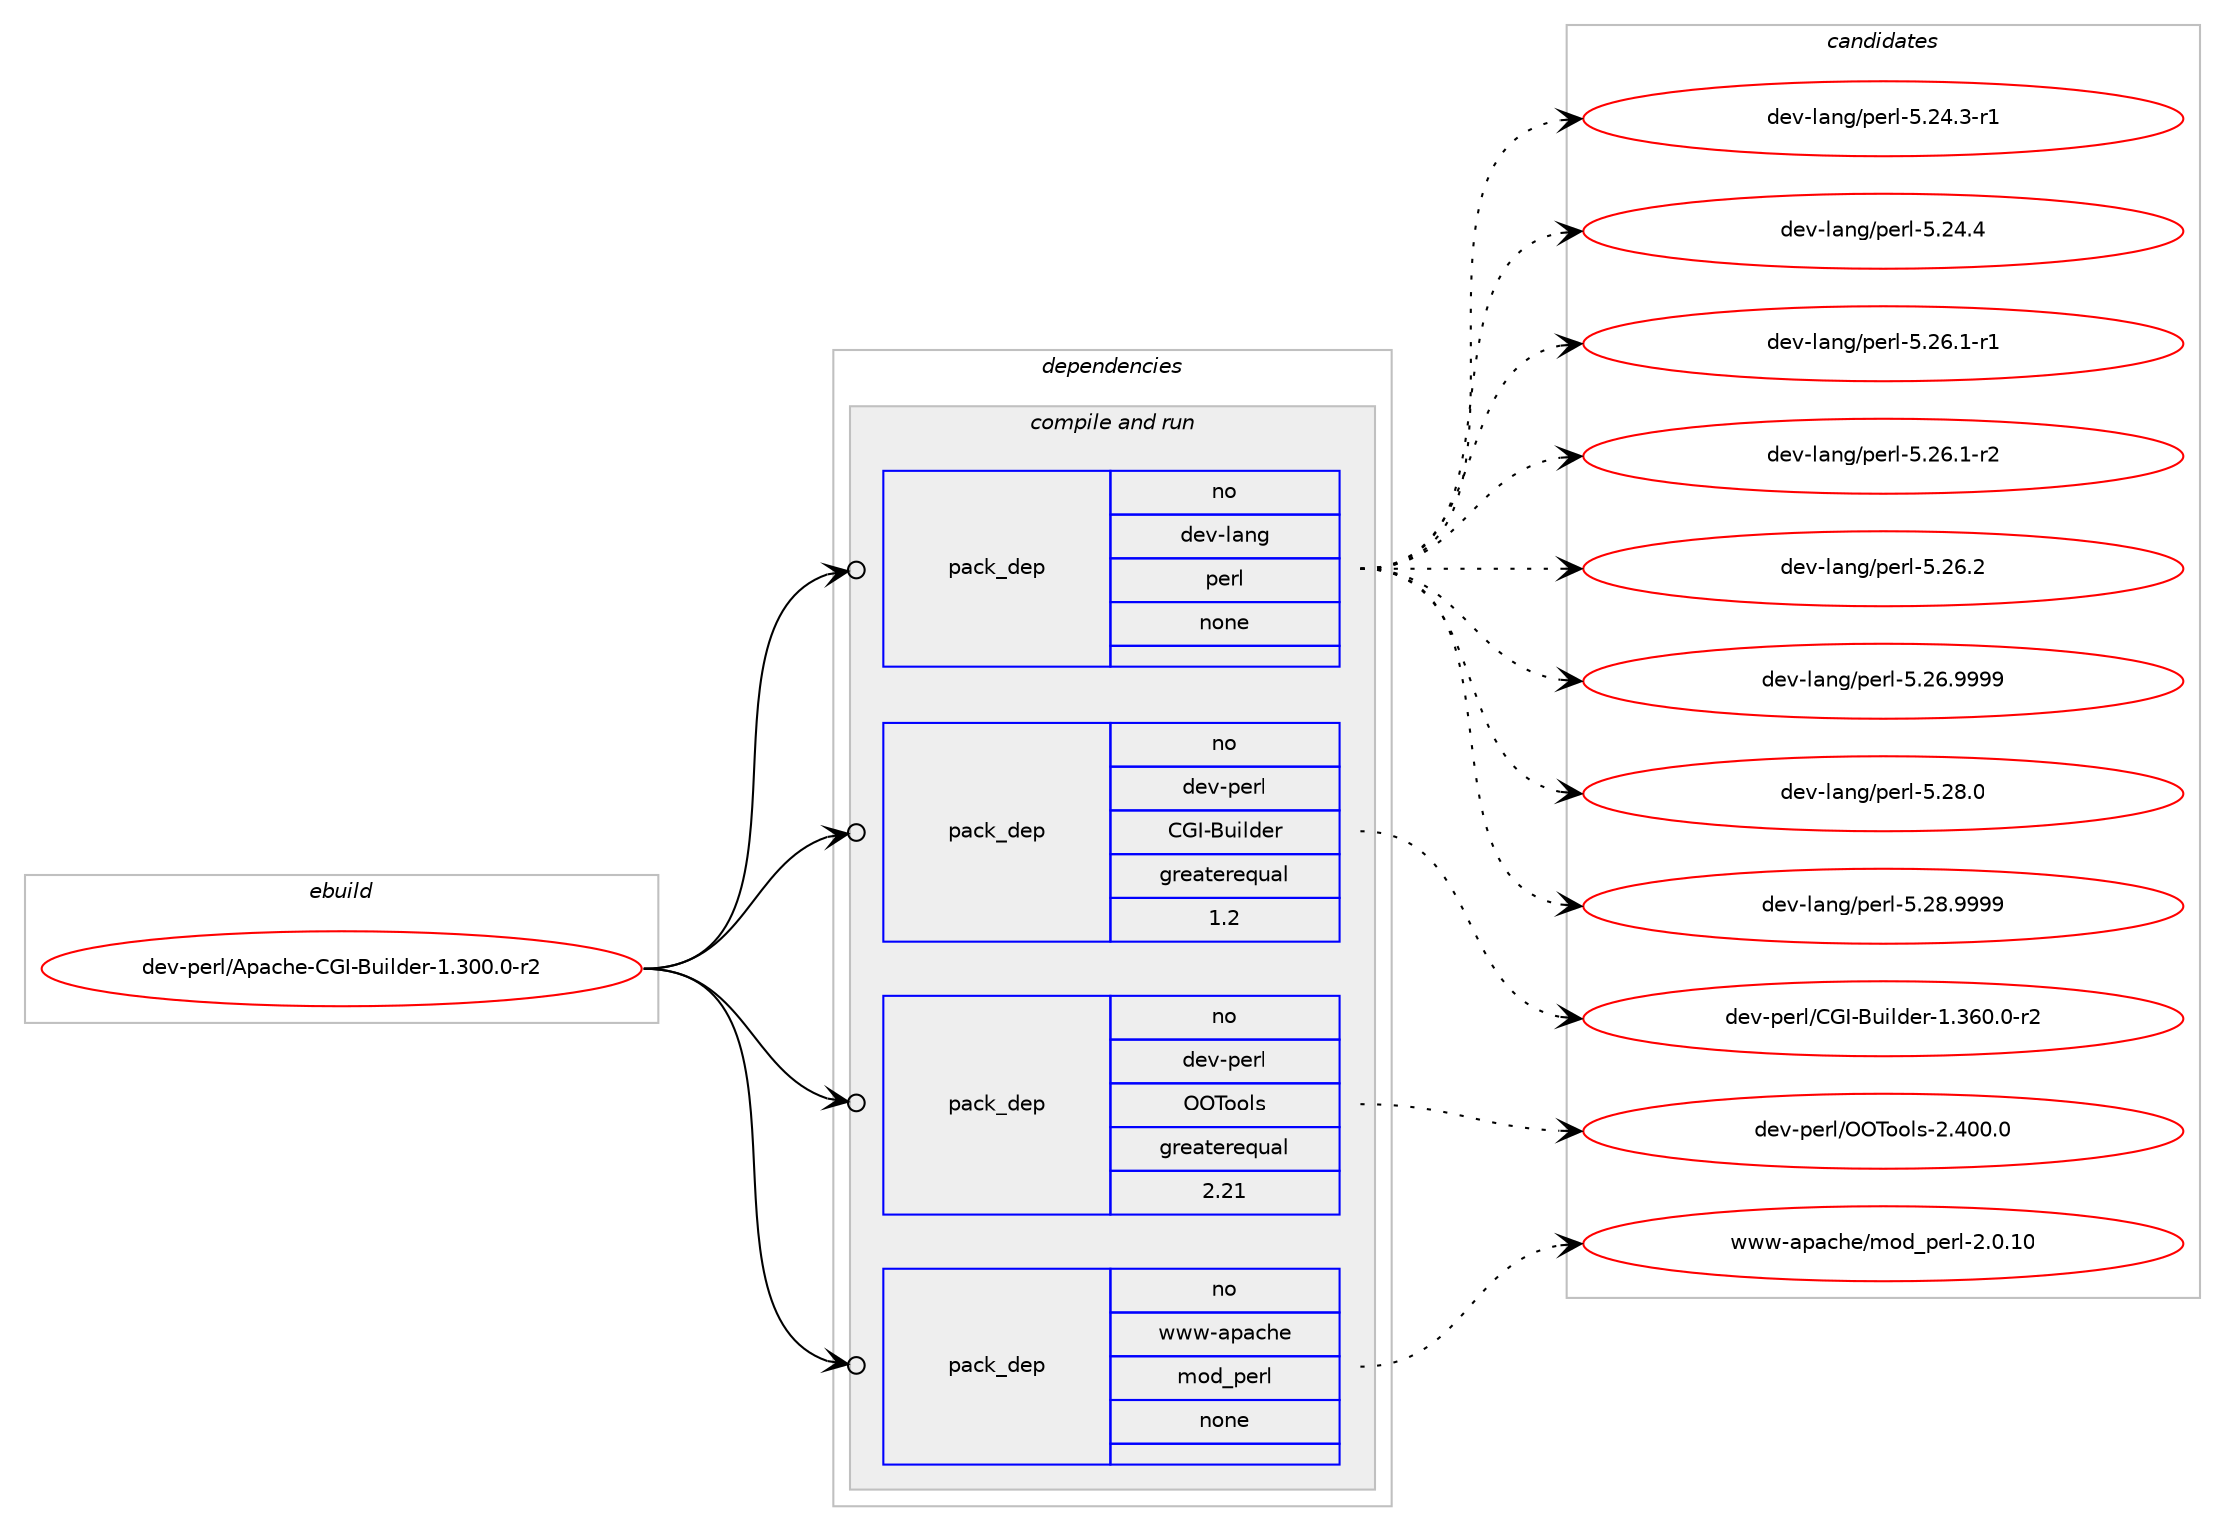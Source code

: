 digraph prolog {

# *************
# Graph options
# *************

newrank=true;
concentrate=true;
compound=true;
graph [rankdir=LR,fontname=Helvetica,fontsize=10,ranksep=1.5];#, ranksep=2.5, nodesep=0.2];
edge  [arrowhead=vee];
node  [fontname=Helvetica,fontsize=10];

# **********
# The ebuild
# **********

subgraph cluster_leftcol {
color=gray;
rank=same;
label=<<i>ebuild</i>>;
id [label="dev-perl/Apache-CGI-Builder-1.300.0-r2", color=red, width=4, href="../dev-perl/Apache-CGI-Builder-1.300.0-r2.svg"];
}

# ****************
# The dependencies
# ****************

subgraph cluster_midcol {
color=gray;
label=<<i>dependencies</i>>;
subgraph cluster_compile {
fillcolor="#eeeeee";
style=filled;
label=<<i>compile</i>>;
}
subgraph cluster_compileandrun {
fillcolor="#eeeeee";
style=filled;
label=<<i>compile and run</i>>;
subgraph pack985994 {
dependency1376682 [label=<<TABLE BORDER="0" CELLBORDER="1" CELLSPACING="0" CELLPADDING="4" WIDTH="220"><TR><TD ROWSPAN="6" CELLPADDING="30">pack_dep</TD></TR><TR><TD WIDTH="110">no</TD></TR><TR><TD>dev-lang</TD></TR><TR><TD>perl</TD></TR><TR><TD>none</TD></TR><TR><TD></TD></TR></TABLE>>, shape=none, color=blue];
}
id:e -> dependency1376682:w [weight=20,style="solid",arrowhead="odotvee"];
subgraph pack985995 {
dependency1376683 [label=<<TABLE BORDER="0" CELLBORDER="1" CELLSPACING="0" CELLPADDING="4" WIDTH="220"><TR><TD ROWSPAN="6" CELLPADDING="30">pack_dep</TD></TR><TR><TD WIDTH="110">no</TD></TR><TR><TD>dev-perl</TD></TR><TR><TD>CGI-Builder</TD></TR><TR><TD>greaterequal</TD></TR><TR><TD>1.2</TD></TR></TABLE>>, shape=none, color=blue];
}
id:e -> dependency1376683:w [weight=20,style="solid",arrowhead="odotvee"];
subgraph pack985996 {
dependency1376684 [label=<<TABLE BORDER="0" CELLBORDER="1" CELLSPACING="0" CELLPADDING="4" WIDTH="220"><TR><TD ROWSPAN="6" CELLPADDING="30">pack_dep</TD></TR><TR><TD WIDTH="110">no</TD></TR><TR><TD>dev-perl</TD></TR><TR><TD>OOTools</TD></TR><TR><TD>greaterequal</TD></TR><TR><TD>2.21</TD></TR></TABLE>>, shape=none, color=blue];
}
id:e -> dependency1376684:w [weight=20,style="solid",arrowhead="odotvee"];
subgraph pack985997 {
dependency1376685 [label=<<TABLE BORDER="0" CELLBORDER="1" CELLSPACING="0" CELLPADDING="4" WIDTH="220"><TR><TD ROWSPAN="6" CELLPADDING="30">pack_dep</TD></TR><TR><TD WIDTH="110">no</TD></TR><TR><TD>www-apache</TD></TR><TR><TD>mod_perl</TD></TR><TR><TD>none</TD></TR><TR><TD></TD></TR></TABLE>>, shape=none, color=blue];
}
id:e -> dependency1376685:w [weight=20,style="solid",arrowhead="odotvee"];
}
subgraph cluster_run {
fillcolor="#eeeeee";
style=filled;
label=<<i>run</i>>;
}
}

# **************
# The candidates
# **************

subgraph cluster_choices {
rank=same;
color=gray;
label=<<i>candidates</i>>;

subgraph choice985994 {
color=black;
nodesep=1;
choice100101118451089711010347112101114108455346505246514511449 [label="dev-lang/perl-5.24.3-r1", color=red, width=4,href="../dev-lang/perl-5.24.3-r1.svg"];
choice10010111845108971101034711210111410845534650524652 [label="dev-lang/perl-5.24.4", color=red, width=4,href="../dev-lang/perl-5.24.4.svg"];
choice100101118451089711010347112101114108455346505446494511449 [label="dev-lang/perl-5.26.1-r1", color=red, width=4,href="../dev-lang/perl-5.26.1-r1.svg"];
choice100101118451089711010347112101114108455346505446494511450 [label="dev-lang/perl-5.26.1-r2", color=red, width=4,href="../dev-lang/perl-5.26.1-r2.svg"];
choice10010111845108971101034711210111410845534650544650 [label="dev-lang/perl-5.26.2", color=red, width=4,href="../dev-lang/perl-5.26.2.svg"];
choice10010111845108971101034711210111410845534650544657575757 [label="dev-lang/perl-5.26.9999", color=red, width=4,href="../dev-lang/perl-5.26.9999.svg"];
choice10010111845108971101034711210111410845534650564648 [label="dev-lang/perl-5.28.0", color=red, width=4,href="../dev-lang/perl-5.28.0.svg"];
choice10010111845108971101034711210111410845534650564657575757 [label="dev-lang/perl-5.28.9999", color=red, width=4,href="../dev-lang/perl-5.28.9999.svg"];
dependency1376682:e -> choice100101118451089711010347112101114108455346505246514511449:w [style=dotted,weight="100"];
dependency1376682:e -> choice10010111845108971101034711210111410845534650524652:w [style=dotted,weight="100"];
dependency1376682:e -> choice100101118451089711010347112101114108455346505446494511449:w [style=dotted,weight="100"];
dependency1376682:e -> choice100101118451089711010347112101114108455346505446494511450:w [style=dotted,weight="100"];
dependency1376682:e -> choice10010111845108971101034711210111410845534650544650:w [style=dotted,weight="100"];
dependency1376682:e -> choice10010111845108971101034711210111410845534650544657575757:w [style=dotted,weight="100"];
dependency1376682:e -> choice10010111845108971101034711210111410845534650564648:w [style=dotted,weight="100"];
dependency1376682:e -> choice10010111845108971101034711210111410845534650564657575757:w [style=dotted,weight="100"];
}
subgraph choice985995 {
color=black;
nodesep=1;
choice1001011184511210111410847677173456611710510810010111445494651544846484511450 [label="dev-perl/CGI-Builder-1.360.0-r2", color=red, width=4,href="../dev-perl/CGI-Builder-1.360.0-r2.svg"];
dependency1376683:e -> choice1001011184511210111410847677173456611710510810010111445494651544846484511450:w [style=dotted,weight="100"];
}
subgraph choice985996 {
color=black;
nodesep=1;
choice10010111845112101114108477979841111111081154550465248484648 [label="dev-perl/OOTools-2.400.0", color=red, width=4,href="../dev-perl/OOTools-2.400.0.svg"];
dependency1376684:e -> choice10010111845112101114108477979841111111081154550465248484648:w [style=dotted,weight="100"];
}
subgraph choice985997 {
color=black;
nodesep=1;
choice11911911945971129799104101471091111009511210111410845504648464948 [label="www-apache/mod_perl-2.0.10", color=red, width=4,href="../www-apache/mod_perl-2.0.10.svg"];
dependency1376685:e -> choice11911911945971129799104101471091111009511210111410845504648464948:w [style=dotted,weight="100"];
}
}

}
